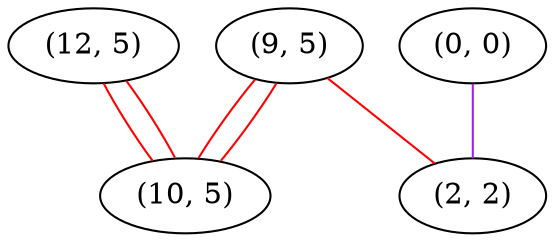 graph "" {
"(12, 5)";
"(9, 5)";
"(10, 5)";
"(0, 0)";
"(2, 2)";
"(12, 5)" -- "(10, 5)"  [color=red, key=0, weight=1];
"(12, 5)" -- "(10, 5)"  [color=red, key=1, weight=1];
"(9, 5)" -- "(10, 5)"  [color=red, key=0, weight=1];
"(9, 5)" -- "(10, 5)"  [color=red, key=1, weight=1];
"(9, 5)" -- "(2, 2)"  [color=red, key=0, weight=1];
"(0, 0)" -- "(2, 2)"  [color=purple, key=0, weight=4];
}
